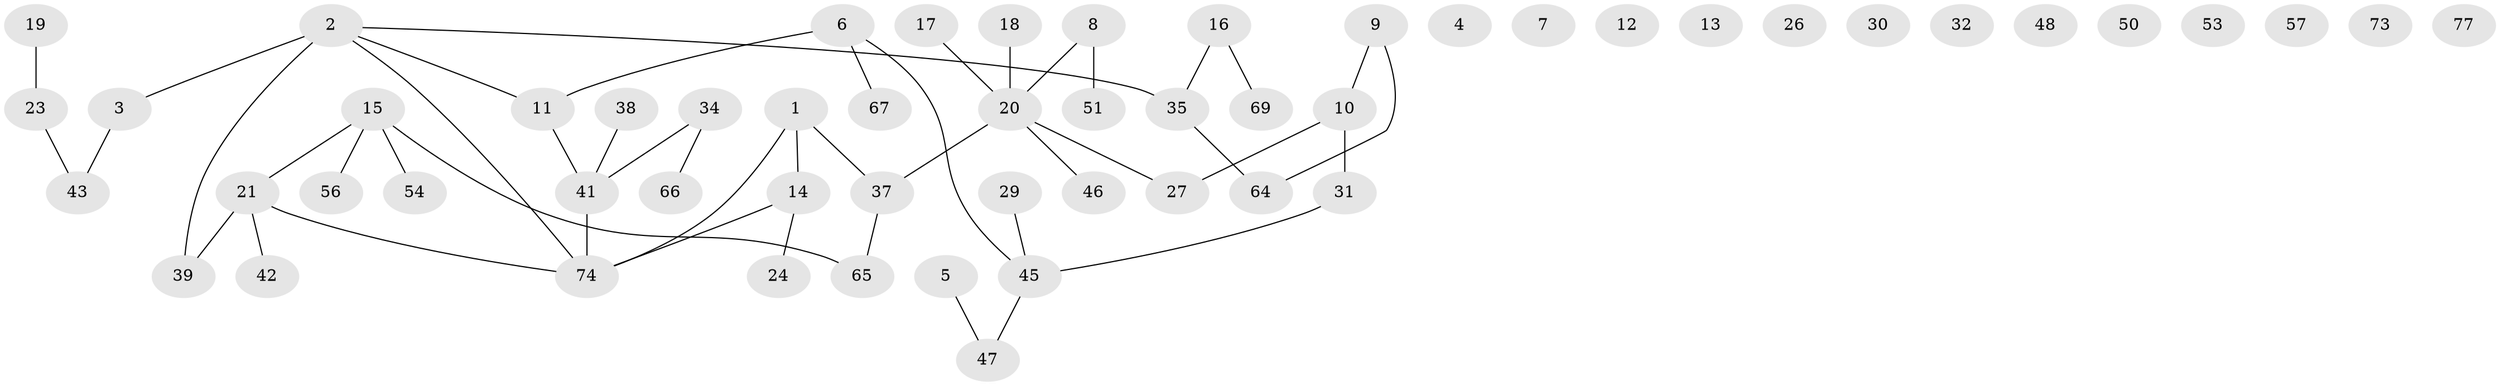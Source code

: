 // Generated by graph-tools (version 1.1) at 2025/23/03/03/25 07:23:26]
// undirected, 55 vertices, 47 edges
graph export_dot {
graph [start="1"]
  node [color=gray90,style=filled];
  1 [super="+62"];
  2 [super="+33"];
  3 [super="+25"];
  4;
  5 [super="+61"];
  6 [super="+71"];
  7;
  8 [super="+75"];
  9 [super="+60"];
  10 [super="+55"];
  11;
  12;
  13;
  14;
  15 [super="+28"];
  16 [super="+40"];
  17;
  18;
  19;
  20 [super="+68"];
  21 [super="+22"];
  23 [super="+49"];
  24;
  26;
  27;
  29 [super="+36"];
  30;
  31;
  32;
  34 [super="+59"];
  35 [super="+52"];
  37;
  38 [super="+63"];
  39;
  41 [super="+58"];
  42 [super="+44"];
  43;
  45 [super="+70"];
  46;
  47 [super="+72"];
  48;
  50;
  51;
  53;
  54;
  56;
  57;
  64;
  65;
  66;
  67;
  69;
  73;
  74 [super="+76"];
  77;
  1 -- 37;
  1 -- 74;
  1 -- 14;
  2 -- 3 [weight=2];
  2 -- 11;
  2 -- 35;
  2 -- 39;
  2 -- 74;
  3 -- 43;
  5 -- 47;
  6 -- 67;
  6 -- 11;
  6 -- 45;
  8 -- 51;
  8 -- 20;
  9 -- 10;
  9 -- 64;
  10 -- 31;
  10 -- 27;
  11 -- 41;
  14 -- 24;
  14 -- 74;
  15 -- 54;
  15 -- 56;
  15 -- 65;
  15 -- 21;
  16 -- 35;
  16 -- 69;
  17 -- 20;
  18 -- 20;
  19 -- 23;
  20 -- 27;
  20 -- 37;
  20 -- 46;
  21 -- 74;
  21 -- 42;
  21 -- 39;
  23 -- 43;
  29 -- 45;
  31 -- 45;
  34 -- 66;
  34 -- 41;
  35 -- 64;
  37 -- 65;
  38 -- 41;
  41 -- 74;
  45 -- 47;
}
